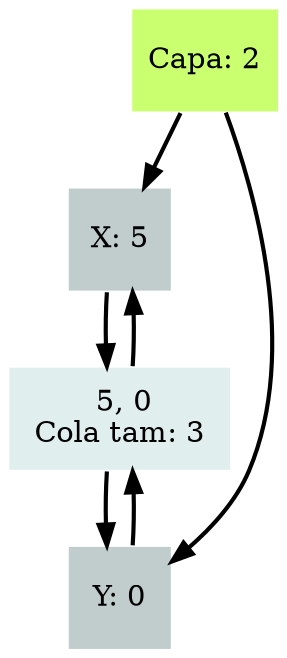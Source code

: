 digraph G {
rankdir = TB; 
node[shape = box, width=0.7, height=0.7, fillcolor="azure2" color="white" style= "filled"];
edge[style = "bold"];

	 node[label = "Capa: 2" fillcolor = "darkolivegreen1" pos= "-1,1!"]principal;

	 node[label = "X: 5" fillcolor= "azure3" pos= "0,1!" shape = box]x5;
principal -> x5;

	 node[label = "Y: 0" fillcolor= "azure3" pos= "-1,-0!" shape = box]y0;
principal -> y0;

	 node[label = " 5, 0
 Cola tam: 3 " fillcolor= "azure2" pos = " 0, -0! " shape = box]"i5-0";
 x5 -> "i5-0";

 "i5-0" -> x5; 

 y0 -> "i5-0"

 "i5-0" -> y0 
}
